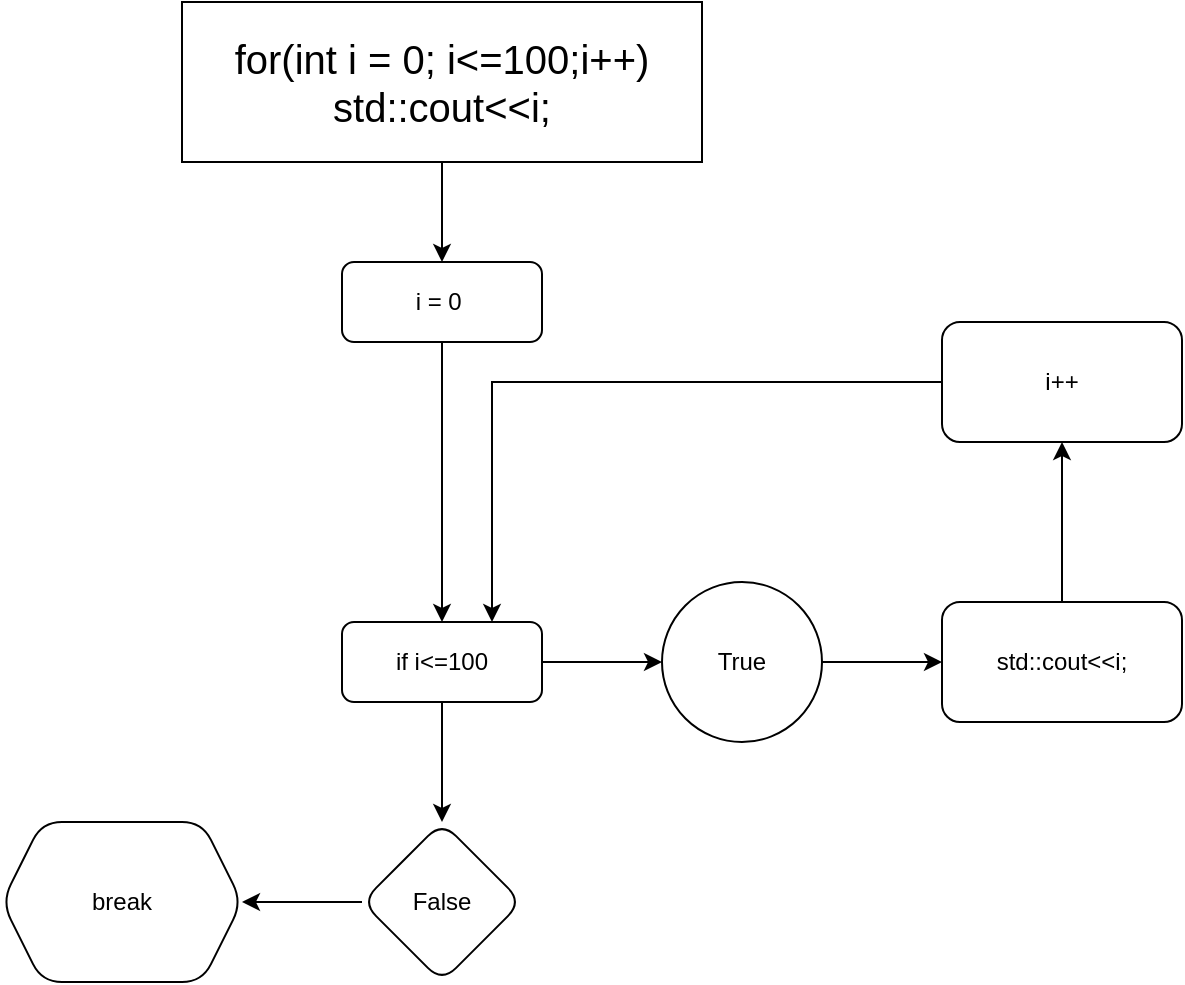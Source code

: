 <mxfile version="24.7.17">
  <diagram id="C5RBs43oDa-KdzZeNtuy" name="Page-1">
    <mxGraphModel dx="1434" dy="738" grid="1" gridSize="10" guides="1" tooltips="1" connect="1" arrows="1" fold="1" page="1" pageScale="1" pageWidth="827" pageHeight="1169" math="0" shadow="0">
      <root>
        <mxCell id="WIyWlLk6GJQsqaUBKTNV-0" />
        <mxCell id="WIyWlLk6GJQsqaUBKTNV-1" parent="WIyWlLk6GJQsqaUBKTNV-0" />
        <mxCell id="bN-U2qPbiVQ-y4dqBJc6-2" value="" style="edgeStyle=orthogonalEdgeStyle;rounded=0;orthogonalLoop=1;jettySize=auto;html=1;" parent="WIyWlLk6GJQsqaUBKTNV-1" source="bN-U2qPbiVQ-y4dqBJc6-0" target="bN-U2qPbiVQ-y4dqBJc6-1" edge="1">
          <mxGeometry relative="1" as="geometry" />
        </mxCell>
        <mxCell id="bN-U2qPbiVQ-y4dqBJc6-0" value="&lt;font style=&quot;font-size: 20px;&quot;&gt;for(int i = 0; i&amp;lt;=100;i++)&lt;/font&gt;&lt;div&gt;&lt;span style=&quot;font-size: 20px;&quot;&gt;std::cout&amp;lt;&amp;lt;i;&lt;/span&gt;&lt;/div&gt;" style="rounded=0;whiteSpace=wrap;html=1;" parent="WIyWlLk6GJQsqaUBKTNV-1" vertex="1">
          <mxGeometry x="210" y="50" width="260" height="80" as="geometry" />
        </mxCell>
        <mxCell id="bN-U2qPbiVQ-y4dqBJc6-4" value="" style="edgeStyle=orthogonalEdgeStyle;rounded=0;orthogonalLoop=1;jettySize=auto;html=1;" parent="WIyWlLk6GJQsqaUBKTNV-1" source="bN-U2qPbiVQ-y4dqBJc6-1" target="bN-U2qPbiVQ-y4dqBJc6-3" edge="1">
          <mxGeometry relative="1" as="geometry" />
        </mxCell>
        <mxCell id="bN-U2qPbiVQ-y4dqBJc6-1" value="i = 0&lt;font data-immersive-translate-loading-id=&quot;1&quot; lang=&quot;zh-CN&quot; translate=&quot;no&quot; class=&quot;notranslate immersive-translate-target-wrapper&quot;&gt;&amp;nbsp; &lt;font class=&quot;immersive-translate-loading-spinner notranslate&quot;&gt;&lt;/font&gt;&lt;/font&gt;" style="rounded=1;whiteSpace=wrap;html=1;" parent="WIyWlLk6GJQsqaUBKTNV-1" vertex="1">
          <mxGeometry x="290" y="180" width="100" height="40" as="geometry" />
        </mxCell>
        <mxCell id="fcXhu6L6UJ9HACw3cu2v-1" value="" style="edgeStyle=orthogonalEdgeStyle;rounded=0;orthogonalLoop=1;jettySize=auto;html=1;" parent="WIyWlLk6GJQsqaUBKTNV-1" source="bN-U2qPbiVQ-y4dqBJc6-3" target="fcXhu6L6UJ9HACw3cu2v-0" edge="1">
          <mxGeometry relative="1" as="geometry" />
        </mxCell>
        <mxCell id="fcXhu6L6UJ9HACw3cu2v-5" value="" style="edgeStyle=orthogonalEdgeStyle;rounded=0;orthogonalLoop=1;jettySize=auto;html=1;" parent="WIyWlLk6GJQsqaUBKTNV-1" source="bN-U2qPbiVQ-y4dqBJc6-3" target="fcXhu6L6UJ9HACw3cu2v-4" edge="1">
          <mxGeometry relative="1" as="geometry" />
        </mxCell>
        <mxCell id="bN-U2qPbiVQ-y4dqBJc6-3" value="if i&amp;lt;=100" style="rounded=1;whiteSpace=wrap;html=1;" parent="WIyWlLk6GJQsqaUBKTNV-1" vertex="1">
          <mxGeometry x="290" y="360" width="100" height="40" as="geometry" />
        </mxCell>
        <mxCell id="fcXhu6L6UJ9HACw3cu2v-3" value="" style="edgeStyle=orthogonalEdgeStyle;rounded=0;orthogonalLoop=1;jettySize=auto;html=1;" parent="WIyWlLk6GJQsqaUBKTNV-1" source="fcXhu6L6UJ9HACw3cu2v-0" target="fcXhu6L6UJ9HACw3cu2v-2" edge="1">
          <mxGeometry relative="1" as="geometry" />
        </mxCell>
        <mxCell id="fcXhu6L6UJ9HACw3cu2v-0" value="False" style="rhombus;whiteSpace=wrap;html=1;rounded=1;" parent="WIyWlLk6GJQsqaUBKTNV-1" vertex="1">
          <mxGeometry x="300" y="460" width="80" height="80" as="geometry" />
        </mxCell>
        <mxCell id="fcXhu6L6UJ9HACw3cu2v-2" value="break" style="shape=hexagon;perimeter=hexagonPerimeter2;whiteSpace=wrap;html=1;fixedSize=1;rounded=1;" parent="WIyWlLk6GJQsqaUBKTNV-1" vertex="1">
          <mxGeometry x="120" y="460" width="120" height="80" as="geometry" />
        </mxCell>
        <mxCell id="6vOGwyiXUZajv6BZvjdm-1" value="" style="edgeStyle=orthogonalEdgeStyle;rounded=0;orthogonalLoop=1;jettySize=auto;html=1;" edge="1" parent="WIyWlLk6GJQsqaUBKTNV-1" source="fcXhu6L6UJ9HACw3cu2v-4" target="6vOGwyiXUZajv6BZvjdm-0">
          <mxGeometry relative="1" as="geometry" />
        </mxCell>
        <mxCell id="fcXhu6L6UJ9HACw3cu2v-4" value="True" style="ellipse;whiteSpace=wrap;html=1;rounded=1;" parent="WIyWlLk6GJQsqaUBKTNV-1" vertex="1">
          <mxGeometry x="450" y="340" width="80" height="80" as="geometry" />
        </mxCell>
        <mxCell id="6vOGwyiXUZajv6BZvjdm-3" value="" style="edgeStyle=orthogonalEdgeStyle;rounded=0;orthogonalLoop=1;jettySize=auto;html=1;" edge="1" parent="WIyWlLk6GJQsqaUBKTNV-1" source="6vOGwyiXUZajv6BZvjdm-0" target="6vOGwyiXUZajv6BZvjdm-2">
          <mxGeometry relative="1" as="geometry" />
        </mxCell>
        <mxCell id="6vOGwyiXUZajv6BZvjdm-0" value="std::cout&amp;lt;&amp;lt;i;" style="whiteSpace=wrap;html=1;rounded=1;" vertex="1" parent="WIyWlLk6GJQsqaUBKTNV-1">
          <mxGeometry x="590" y="350" width="120" height="60" as="geometry" />
        </mxCell>
        <mxCell id="6vOGwyiXUZajv6BZvjdm-5" style="edgeStyle=orthogonalEdgeStyle;rounded=0;orthogonalLoop=1;jettySize=auto;html=1;entryX=0.75;entryY=0;entryDx=0;entryDy=0;" edge="1" parent="WIyWlLk6GJQsqaUBKTNV-1" source="6vOGwyiXUZajv6BZvjdm-2" target="bN-U2qPbiVQ-y4dqBJc6-3">
          <mxGeometry relative="1" as="geometry" />
        </mxCell>
        <mxCell id="6vOGwyiXUZajv6BZvjdm-2" value="i++" style="whiteSpace=wrap;html=1;rounded=1;" vertex="1" parent="WIyWlLk6GJQsqaUBKTNV-1">
          <mxGeometry x="590" y="210" width="120" height="60" as="geometry" />
        </mxCell>
      </root>
    </mxGraphModel>
  </diagram>
</mxfile>
